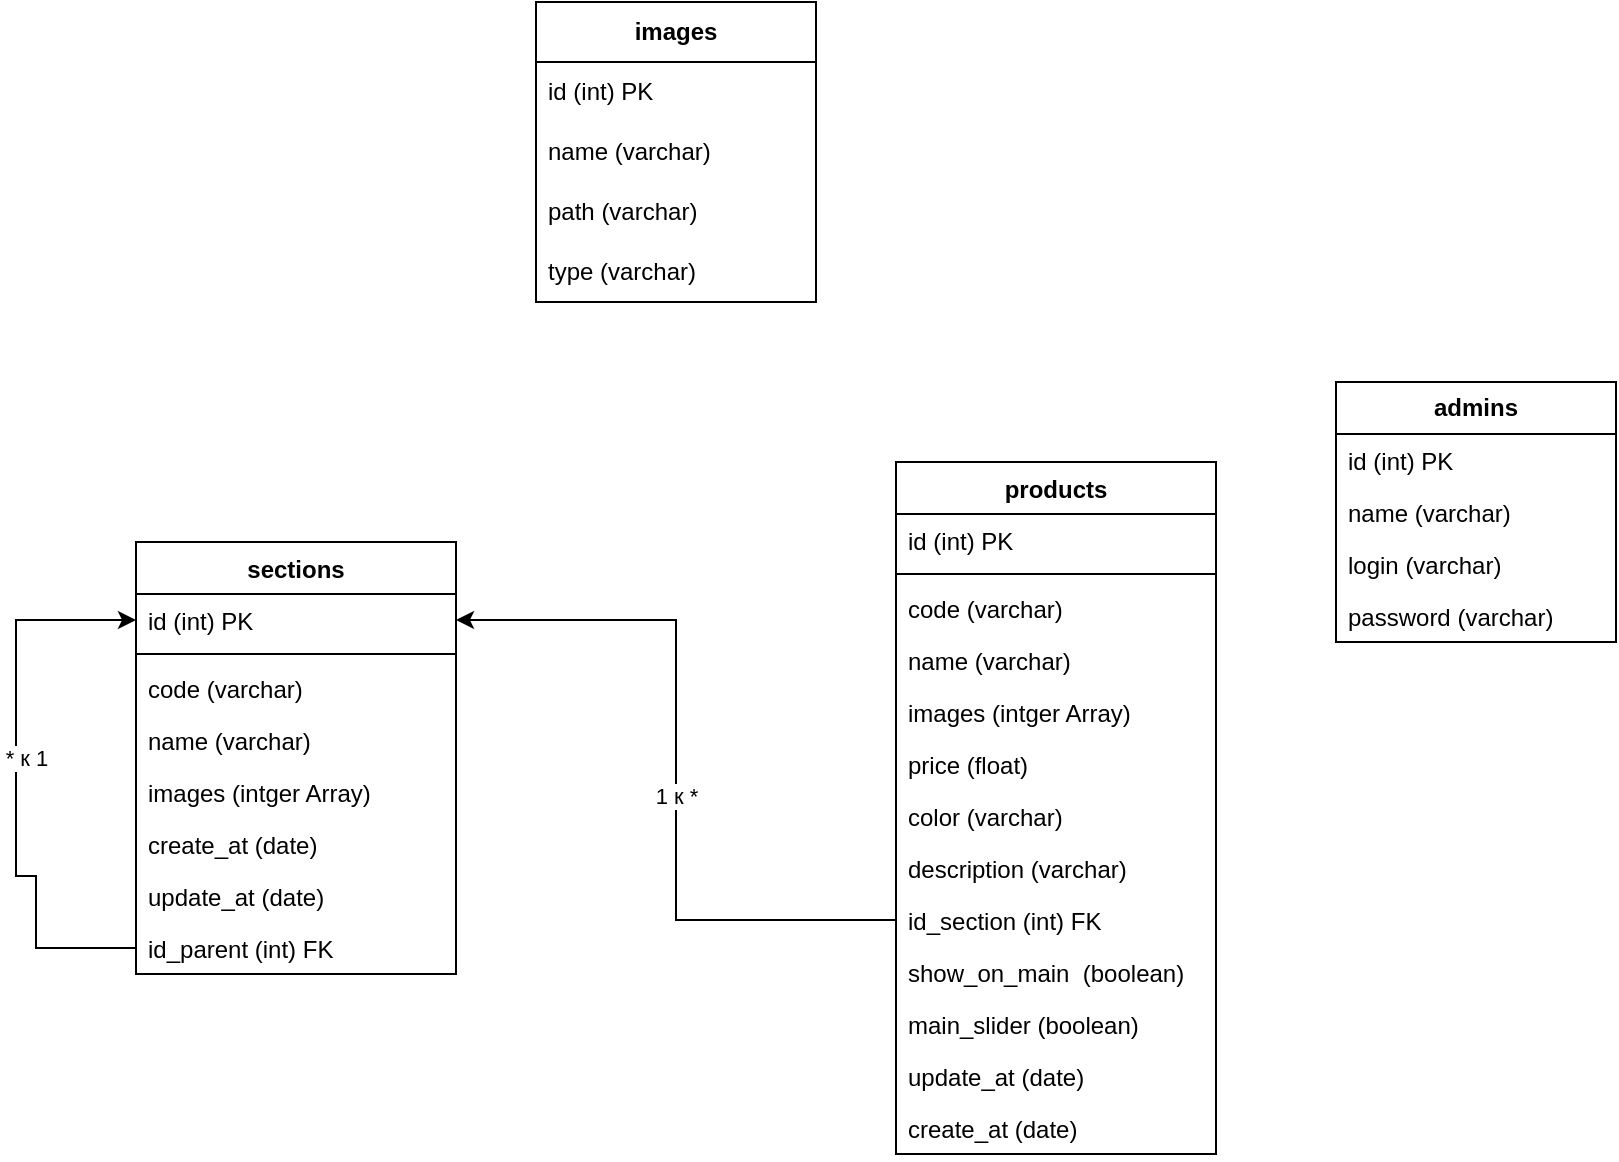 <mxfile version="26.0.13">
  <diagram name="Страница — 1" id="1xbmHrzwv-APWdXbuwWW">
    <mxGraphModel dx="1434" dy="1907" grid="1" gridSize="10" guides="1" tooltips="1" connect="1" arrows="1" fold="1" page="1" pageScale="1" pageWidth="827" pageHeight="1169" math="0" shadow="0">
      <root>
        <mxCell id="0" />
        <mxCell id="1" parent="0" />
        <mxCell id="V0XivfPD3gZHcsKP-eaM-1" value="sections" style="swimlane;fontStyle=1;align=center;verticalAlign=top;childLayout=stackLayout;horizontal=1;startSize=26;horizontalStack=0;resizeParent=1;resizeParentMax=0;resizeLast=0;collapsible=1;marginBottom=0;whiteSpace=wrap;html=1;" vertex="1" parent="1">
          <mxGeometry x="80" y="130" width="160" height="216" as="geometry" />
        </mxCell>
        <mxCell id="V0XivfPD3gZHcsKP-eaM-2" value="id (int) PK" style="text;strokeColor=none;fillColor=none;align=left;verticalAlign=top;spacingLeft=4;spacingRight=4;overflow=hidden;rotatable=0;points=[[0,0.5],[1,0.5]];portConstraint=eastwest;whiteSpace=wrap;html=1;" vertex="1" parent="V0XivfPD3gZHcsKP-eaM-1">
          <mxGeometry y="26" width="160" height="26" as="geometry" />
        </mxCell>
        <mxCell id="V0XivfPD3gZHcsKP-eaM-3" value="" style="line;strokeWidth=1;fillColor=none;align=left;verticalAlign=middle;spacingTop=-1;spacingLeft=3;spacingRight=3;rotatable=0;labelPosition=right;points=[];portConstraint=eastwest;strokeColor=inherit;" vertex="1" parent="V0XivfPD3gZHcsKP-eaM-1">
          <mxGeometry y="52" width="160" height="8" as="geometry" />
        </mxCell>
        <mxCell id="V0XivfPD3gZHcsKP-eaM-4" value="code (varchar)&amp;nbsp;" style="text;strokeColor=none;fillColor=none;align=left;verticalAlign=top;spacingLeft=4;spacingRight=4;overflow=hidden;rotatable=0;points=[[0,0.5],[1,0.5]];portConstraint=eastwest;whiteSpace=wrap;html=1;" vertex="1" parent="V0XivfPD3gZHcsKP-eaM-1">
          <mxGeometry y="60" width="160" height="26" as="geometry" />
        </mxCell>
        <mxCell id="V0XivfPD3gZHcsKP-eaM-5" value="name (varchar)" style="text;strokeColor=none;fillColor=none;align=left;verticalAlign=top;spacingLeft=4;spacingRight=4;overflow=hidden;rotatable=0;points=[[0,0.5],[1,0.5]];portConstraint=eastwest;whiteSpace=wrap;html=1;" vertex="1" parent="V0XivfPD3gZHcsKP-eaM-1">
          <mxGeometry y="86" width="160" height="26" as="geometry" />
        </mxCell>
        <mxCell id="V0XivfPD3gZHcsKP-eaM-6" value="images (intger Array)" style="text;strokeColor=none;fillColor=none;align=left;verticalAlign=top;spacingLeft=4;spacingRight=4;overflow=hidden;rotatable=0;points=[[0,0.5],[1,0.5]];portConstraint=eastwest;whiteSpace=wrap;html=1;" vertex="1" parent="V0XivfPD3gZHcsKP-eaM-1">
          <mxGeometry y="112" width="160" height="26" as="geometry" />
        </mxCell>
        <mxCell id="V0XivfPD3gZHcsKP-eaM-7" value="create_at (date)" style="text;strokeColor=none;fillColor=none;align=left;verticalAlign=top;spacingLeft=4;spacingRight=4;overflow=hidden;rotatable=0;points=[[0,0.5],[1,0.5]];portConstraint=eastwest;whiteSpace=wrap;html=1;" vertex="1" parent="V0XivfPD3gZHcsKP-eaM-1">
          <mxGeometry y="138" width="160" height="26" as="geometry" />
        </mxCell>
        <mxCell id="V0XivfPD3gZHcsKP-eaM-8" value="update_at (date)" style="text;strokeColor=none;fillColor=none;align=left;verticalAlign=top;spacingLeft=4;spacingRight=4;overflow=hidden;rotatable=0;points=[[0,0.5],[1,0.5]];portConstraint=eastwest;whiteSpace=wrap;html=1;" vertex="1" parent="V0XivfPD3gZHcsKP-eaM-1">
          <mxGeometry y="164" width="160" height="26" as="geometry" />
        </mxCell>
        <mxCell id="V0XivfPD3gZHcsKP-eaM-9" value="id_parent (int) FK" style="text;strokeColor=none;fillColor=none;align=left;verticalAlign=top;spacingLeft=4;spacingRight=4;overflow=hidden;rotatable=0;points=[[0,0.5],[1,0.5]];portConstraint=eastwest;whiteSpace=wrap;html=1;" vertex="1" parent="V0XivfPD3gZHcsKP-eaM-1">
          <mxGeometry y="190" width="160" height="26" as="geometry" />
        </mxCell>
        <mxCell id="V0XivfPD3gZHcsKP-eaM-10" style="edgeStyle=orthogonalEdgeStyle;rounded=0;orthogonalLoop=1;jettySize=auto;html=1;entryX=0;entryY=0.5;entryDx=0;entryDy=0;" edge="1" parent="V0XivfPD3gZHcsKP-eaM-1" source="V0XivfPD3gZHcsKP-eaM-9" target="V0XivfPD3gZHcsKP-eaM-2">
          <mxGeometry relative="1" as="geometry">
            <mxPoint x="-60" y="47" as="targetPoint" />
            <Array as="points">
              <mxPoint x="-50" y="203" />
              <mxPoint x="-50" y="167" />
              <mxPoint x="-60" y="167" />
              <mxPoint x="-60" y="39" />
            </Array>
          </mxGeometry>
        </mxCell>
        <mxCell id="V0XivfPD3gZHcsKP-eaM-11" value="* к 1" style="edgeLabel;html=1;align=center;verticalAlign=middle;resizable=0;points=[];" vertex="1" connectable="0" parent="V0XivfPD3gZHcsKP-eaM-10">
          <mxGeometry x="0.094" y="-5" relative="1" as="geometry">
            <mxPoint as="offset" />
          </mxGeometry>
        </mxCell>
        <mxCell id="V0XivfPD3gZHcsKP-eaM-12" value="products" style="swimlane;fontStyle=1;align=center;verticalAlign=top;childLayout=stackLayout;horizontal=1;startSize=26;horizontalStack=0;resizeParent=1;resizeParentMax=0;resizeLast=0;collapsible=1;marginBottom=0;whiteSpace=wrap;html=1;" vertex="1" parent="1">
          <mxGeometry x="460" y="90" width="160" height="346" as="geometry" />
        </mxCell>
        <mxCell id="V0XivfPD3gZHcsKP-eaM-13" value="id (int) PK" style="text;strokeColor=none;fillColor=none;align=left;verticalAlign=top;spacingLeft=4;spacingRight=4;overflow=hidden;rotatable=0;points=[[0,0.5],[1,0.5]];portConstraint=eastwest;whiteSpace=wrap;html=1;" vertex="1" parent="V0XivfPD3gZHcsKP-eaM-12">
          <mxGeometry y="26" width="160" height="26" as="geometry" />
        </mxCell>
        <mxCell id="V0XivfPD3gZHcsKP-eaM-14" value="" style="line;strokeWidth=1;fillColor=none;align=left;verticalAlign=middle;spacingTop=-1;spacingLeft=3;spacingRight=3;rotatable=0;labelPosition=right;points=[];portConstraint=eastwest;strokeColor=inherit;" vertex="1" parent="V0XivfPD3gZHcsKP-eaM-12">
          <mxGeometry y="52" width="160" height="8" as="geometry" />
        </mxCell>
        <mxCell id="V0XivfPD3gZHcsKP-eaM-15" value="code (varchar)&amp;nbsp;" style="text;strokeColor=none;fillColor=none;align=left;verticalAlign=top;spacingLeft=4;spacingRight=4;overflow=hidden;rotatable=0;points=[[0,0.5],[1,0.5]];portConstraint=eastwest;whiteSpace=wrap;html=1;" vertex="1" parent="V0XivfPD3gZHcsKP-eaM-12">
          <mxGeometry y="60" width="160" height="26" as="geometry" />
        </mxCell>
        <mxCell id="V0XivfPD3gZHcsKP-eaM-16" value="name (varchar)" style="text;strokeColor=none;fillColor=none;align=left;verticalAlign=top;spacingLeft=4;spacingRight=4;overflow=hidden;rotatable=0;points=[[0,0.5],[1,0.5]];portConstraint=eastwest;whiteSpace=wrap;html=1;" vertex="1" parent="V0XivfPD3gZHcsKP-eaM-12">
          <mxGeometry y="86" width="160" height="26" as="geometry" />
        </mxCell>
        <mxCell id="V0XivfPD3gZHcsKP-eaM-17" value="images (intger Array)" style="text;strokeColor=none;fillColor=none;align=left;verticalAlign=top;spacingLeft=4;spacingRight=4;overflow=hidden;rotatable=0;points=[[0,0.5],[1,0.5]];portConstraint=eastwest;whiteSpace=wrap;html=1;" vertex="1" parent="V0XivfPD3gZHcsKP-eaM-12">
          <mxGeometry y="112" width="160" height="26" as="geometry" />
        </mxCell>
        <mxCell id="V0XivfPD3gZHcsKP-eaM-18" value="price (float&lt;span style=&quot;color: rgba(0, 0, 0, 0); font-family: monospace; font-size: 0px; text-wrap-mode: nowrap;&quot;&gt;%3CmxGraphModel%3E%3Croot%3E%3CmxCell%20id%3D%220%22%2F%3E%3CmxCell%20id%3D%221%22%20parent%3D%220%22%2F%3E%3CmxCell%20id%3D%222%22%20value%3D%22image%20(varchar)%22%20style%3D%22text%3BstrokeColor%3Dnone%3BfillColor%3Dnone%3Balign%3Dleft%3BverticalAlign%3Dtop%3BspacingLeft%3D4%3BspacingRight%3D4%3Boverflow%3Dhidden%3Brotatable%3D0%3Bpoints%3D%5B%5B0%2C0.5%5D%2C%5B1%2C0.5%5D%5D%3BportConstraint%3Deastwest%3BwhiteSpace%3Dwrap%3Bhtml%3D1%3B%22%20vertex%3D%221%22%20parent%3D%221%22%3E%3CmxGeometry%20x%3D%22380%22%20y%3D%22216%22%20width%3D%22160%22%20height%3D%2226%22%20as%3D%22geometry%22%2F%3E%3C%2FmxCell%3E%3C%2Froot%3E%3C%2FmxGraphMod&lt;/span&gt;)" style="text;strokeColor=none;fillColor=none;align=left;verticalAlign=top;spacingLeft=4;spacingRight=4;overflow=hidden;rotatable=0;points=[[0,0.5],[1,0.5]];portConstraint=eastwest;whiteSpace=wrap;html=1;" vertex="1" parent="V0XivfPD3gZHcsKP-eaM-12">
          <mxGeometry y="138" width="160" height="26" as="geometry" />
        </mxCell>
        <mxCell id="V0XivfPD3gZHcsKP-eaM-19" value="color (varchar)" style="text;strokeColor=none;fillColor=none;align=left;verticalAlign=top;spacingLeft=4;spacingRight=4;overflow=hidden;rotatable=0;points=[[0,0.5],[1,0.5]];portConstraint=eastwest;whiteSpace=wrap;html=1;" vertex="1" parent="V0XivfPD3gZHcsKP-eaM-12">
          <mxGeometry y="164" width="160" height="26" as="geometry" />
        </mxCell>
        <mxCell id="V0XivfPD3gZHcsKP-eaM-20" value="description (varchar)" style="text;strokeColor=none;fillColor=none;align=left;verticalAlign=top;spacingLeft=4;spacingRight=4;overflow=hidden;rotatable=0;points=[[0,0.5],[1,0.5]];portConstraint=eastwest;whiteSpace=wrap;html=1;" vertex="1" parent="V0XivfPD3gZHcsKP-eaM-12">
          <mxGeometry y="190" width="160" height="26" as="geometry" />
        </mxCell>
        <mxCell id="V0XivfPD3gZHcsKP-eaM-21" value="id_section (int) FK" style="text;strokeColor=none;fillColor=none;align=left;verticalAlign=top;spacingLeft=4;spacingRight=4;overflow=hidden;rotatable=0;points=[[0,0.5],[1,0.5]];portConstraint=eastwest;whiteSpace=wrap;html=1;" vertex="1" parent="V0XivfPD3gZHcsKP-eaM-12">
          <mxGeometry y="216" width="160" height="26" as="geometry" />
        </mxCell>
        <mxCell id="V0XivfPD3gZHcsKP-eaM-22" value="show_on_main&amp;nbsp; (boolean)" style="text;strokeColor=none;fillColor=none;align=left;verticalAlign=top;spacingLeft=4;spacingRight=4;overflow=hidden;rotatable=0;points=[[0,0.5],[1,0.5]];portConstraint=eastwest;whiteSpace=wrap;html=1;" vertex="1" parent="V0XivfPD3gZHcsKP-eaM-12">
          <mxGeometry y="242" width="160" height="26" as="geometry" />
        </mxCell>
        <mxCell id="V0XivfPD3gZHcsKP-eaM-23" value="main_slider (boolean)" style="text;strokeColor=none;fillColor=none;align=left;verticalAlign=top;spacingLeft=4;spacingRight=4;overflow=hidden;rotatable=0;points=[[0,0.5],[1,0.5]];portConstraint=eastwest;whiteSpace=wrap;html=1;" vertex="1" parent="V0XivfPD3gZHcsKP-eaM-12">
          <mxGeometry y="268" width="160" height="26" as="geometry" />
        </mxCell>
        <mxCell id="V0XivfPD3gZHcsKP-eaM-24" value="update_at&amp;nbsp;(date)" style="text;strokeColor=none;fillColor=none;align=left;verticalAlign=top;spacingLeft=4;spacingRight=4;overflow=hidden;rotatable=0;points=[[0,0.5],[1,0.5]];portConstraint=eastwest;whiteSpace=wrap;html=1;" vertex="1" parent="V0XivfPD3gZHcsKP-eaM-12">
          <mxGeometry y="294" width="160" height="26" as="geometry" />
        </mxCell>
        <mxCell id="V0XivfPD3gZHcsKP-eaM-25" value="create_at&amp;nbsp;(date)" style="text;strokeColor=none;fillColor=none;align=left;verticalAlign=top;spacingLeft=4;spacingRight=4;overflow=hidden;rotatable=0;points=[[0,0.5],[1,0.5]];portConstraint=eastwest;whiteSpace=wrap;html=1;" vertex="1" parent="V0XivfPD3gZHcsKP-eaM-12">
          <mxGeometry y="320" width="160" height="26" as="geometry" />
        </mxCell>
        <mxCell id="V0XivfPD3gZHcsKP-eaM-26" style="edgeStyle=orthogonalEdgeStyle;rounded=0;orthogonalLoop=1;jettySize=auto;html=1;" edge="1" parent="1" source="V0XivfPD3gZHcsKP-eaM-21" target="V0XivfPD3gZHcsKP-eaM-2">
          <mxGeometry relative="1" as="geometry" />
        </mxCell>
        <mxCell id="V0XivfPD3gZHcsKP-eaM-27" value="1 к *" style="edgeLabel;html=1;align=center;verticalAlign=middle;resizable=0;points=[];" vertex="1" connectable="0" parent="V0XivfPD3gZHcsKP-eaM-26">
          <mxGeometry x="-0.068" relative="1" as="geometry">
            <mxPoint as="offset" />
          </mxGeometry>
        </mxCell>
        <mxCell id="V0XivfPD3gZHcsKP-eaM-28" value="&lt;b&gt;admins&lt;/b&gt;" style="swimlane;fontStyle=0;childLayout=stackLayout;horizontal=1;startSize=26;fillColor=none;horizontalStack=0;resizeParent=1;resizeParentMax=0;resizeLast=0;collapsible=1;marginBottom=0;whiteSpace=wrap;html=1;" vertex="1" parent="1">
          <mxGeometry x="680" y="50" width="140" height="130" as="geometry" />
        </mxCell>
        <mxCell id="V0XivfPD3gZHcsKP-eaM-29" value="id (int) PK" style="text;strokeColor=none;fillColor=none;align=left;verticalAlign=top;spacingLeft=4;spacingRight=4;overflow=hidden;rotatable=0;points=[[0,0.5],[1,0.5]];portConstraint=eastwest;whiteSpace=wrap;html=1;" vertex="1" parent="V0XivfPD3gZHcsKP-eaM-28">
          <mxGeometry y="26" width="140" height="26" as="geometry" />
        </mxCell>
        <mxCell id="V0XivfPD3gZHcsKP-eaM-30" value="name (varchar)" style="text;strokeColor=none;fillColor=none;align=left;verticalAlign=top;spacingLeft=4;spacingRight=4;overflow=hidden;rotatable=0;points=[[0,0.5],[1,0.5]];portConstraint=eastwest;whiteSpace=wrap;html=1;" vertex="1" parent="V0XivfPD3gZHcsKP-eaM-28">
          <mxGeometry y="52" width="140" height="26" as="geometry" />
        </mxCell>
        <mxCell id="V0XivfPD3gZHcsKP-eaM-31" value="login (varchar)" style="text;strokeColor=none;fillColor=none;align=left;verticalAlign=top;spacingLeft=4;spacingRight=4;overflow=hidden;rotatable=0;points=[[0,0.5],[1,0.5]];portConstraint=eastwest;whiteSpace=wrap;html=1;" vertex="1" parent="V0XivfPD3gZHcsKP-eaM-28">
          <mxGeometry y="78" width="140" height="26" as="geometry" />
        </mxCell>
        <mxCell id="V0XivfPD3gZHcsKP-eaM-32" value="password (varchar)" style="text;strokeColor=none;fillColor=none;align=left;verticalAlign=top;spacingLeft=4;spacingRight=4;overflow=hidden;rotatable=0;points=[[0,0.5],[1,0.5]];portConstraint=eastwest;whiteSpace=wrap;html=1;" vertex="1" parent="V0XivfPD3gZHcsKP-eaM-28">
          <mxGeometry y="104" width="140" height="26" as="geometry" />
        </mxCell>
        <mxCell id="V0XivfPD3gZHcsKP-eaM-33" value="&lt;b&gt;images&lt;/b&gt;" style="swimlane;fontStyle=0;childLayout=stackLayout;horizontal=1;startSize=30;horizontalStack=0;resizeParent=1;resizeParentMax=0;resizeLast=0;collapsible=1;marginBottom=0;whiteSpace=wrap;html=1;" vertex="1" parent="1">
          <mxGeometry x="280" y="-140" width="140" height="150" as="geometry" />
        </mxCell>
        <mxCell id="V0XivfPD3gZHcsKP-eaM-34" value="id (int) PK" style="text;strokeColor=none;fillColor=none;align=left;verticalAlign=middle;spacingLeft=4;spacingRight=4;overflow=hidden;points=[[0,0.5],[1,0.5]];portConstraint=eastwest;rotatable=0;whiteSpace=wrap;html=1;" vertex="1" parent="V0XivfPD3gZHcsKP-eaM-33">
          <mxGeometry y="30" width="140" height="30" as="geometry" />
        </mxCell>
        <mxCell id="V0XivfPD3gZHcsKP-eaM-35" value="name (varchar)" style="text;strokeColor=none;fillColor=none;align=left;verticalAlign=middle;spacingLeft=4;spacingRight=4;overflow=hidden;points=[[0,0.5],[1,0.5]];portConstraint=eastwest;rotatable=0;whiteSpace=wrap;html=1;" vertex="1" parent="V0XivfPD3gZHcsKP-eaM-33">
          <mxGeometry y="60" width="140" height="30" as="geometry" />
        </mxCell>
        <mxCell id="V0XivfPD3gZHcsKP-eaM-36" value="path (varchar)" style="text;strokeColor=none;fillColor=none;align=left;verticalAlign=middle;spacingLeft=4;spacingRight=4;overflow=hidden;points=[[0,0.5],[1,0.5]];portConstraint=eastwest;rotatable=0;whiteSpace=wrap;html=1;" vertex="1" parent="V0XivfPD3gZHcsKP-eaM-33">
          <mxGeometry y="90" width="140" height="30" as="geometry" />
        </mxCell>
        <mxCell id="V0XivfPD3gZHcsKP-eaM-37" value="type (varchar)" style="text;strokeColor=none;fillColor=none;align=left;verticalAlign=middle;spacingLeft=4;spacingRight=4;overflow=hidden;points=[[0,0.5],[1,0.5]];portConstraint=eastwest;rotatable=0;whiteSpace=wrap;html=1;" vertex="1" parent="V0XivfPD3gZHcsKP-eaM-33">
          <mxGeometry y="120" width="140" height="30" as="geometry" />
        </mxCell>
      </root>
    </mxGraphModel>
  </diagram>
</mxfile>
